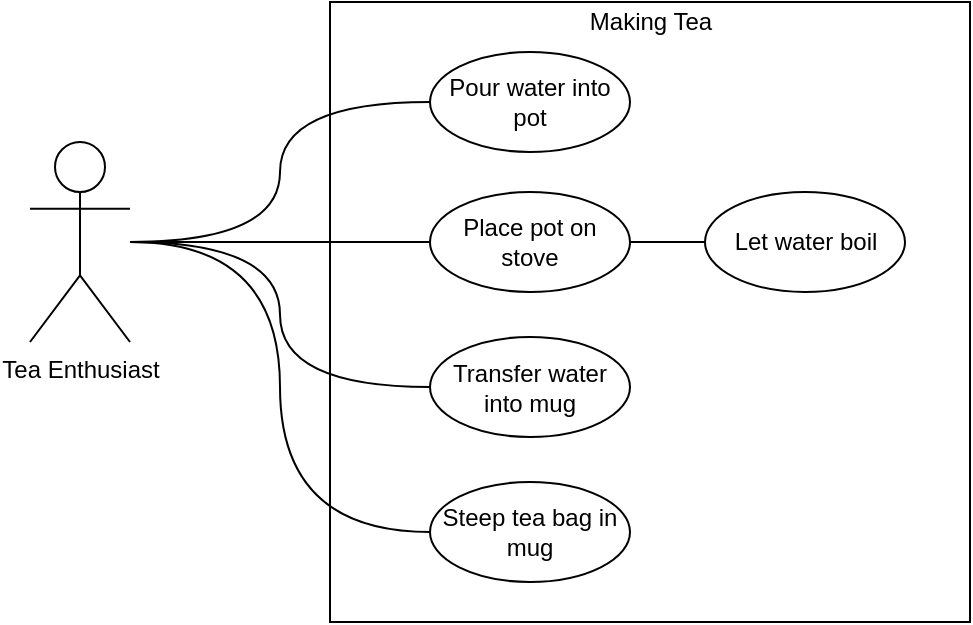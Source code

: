 <mxfile version="12.1.0" type="github" pages="3"><diagram id="8bdivJXS1vUxLhCytjSw" name="Use Case"><mxGraphModel dx="768" dy="455" grid="1" gridSize="10" guides="1" tooltips="1" connect="1" arrows="1" fold="1" page="1" pageScale="1" pageWidth="1100" pageHeight="850" math="0" shadow="0"><root><mxCell id="0"/><mxCell id="1" parent="0"/><mxCell id="iuczbaGxs2GRYqIbhy7c-2" value="" style="rounded=0;whiteSpace=wrap;html=1;" vertex="1" parent="1"><mxGeometry x="180" y="50" width="320" height="310" as="geometry"/></mxCell><mxCell id="iuczbaGxs2GRYqIbhy7c-9" value="" style="edgeStyle=orthogonalEdgeStyle;orthogonalLoop=1;jettySize=auto;html=1;curved=1;endArrow=none;endFill=0;" edge="1" parent="1" source="iuczbaGxs2GRYqIbhy7c-1" target="iuczbaGxs2GRYqIbhy7c-4"><mxGeometry relative="1" as="geometry"/></mxCell><mxCell id="iuczbaGxs2GRYqIbhy7c-12" value="" style="edgeStyle=orthogonalEdgeStyle;curved=1;orthogonalLoop=1;jettySize=auto;html=1;endArrow=none;endFill=0;entryX=0;entryY=0.5;entryDx=0;entryDy=0;" edge="1" parent="1" source="iuczbaGxs2GRYqIbhy7c-1" target="iuczbaGxs2GRYqIbhy7c-5"><mxGeometry relative="1" as="geometry"><mxPoint x="115" y="260" as="targetPoint"/></mxGeometry></mxCell><mxCell id="iuczbaGxs2GRYqIbhy7c-14" value="" style="edgeStyle=orthogonalEdgeStyle;curved=1;orthogonalLoop=1;jettySize=auto;html=1;endArrow=none;endFill=0;entryX=0;entryY=0.5;entryDx=0;entryDy=0;" edge="1" parent="1" source="iuczbaGxs2GRYqIbhy7c-1" target="iuczbaGxs2GRYqIbhy7c-7"><mxGeometry relative="1" as="geometry"><mxPoint x="115" y="260" as="targetPoint"/></mxGeometry></mxCell><mxCell id="iuczbaGxs2GRYqIbhy7c-16" value="" style="edgeStyle=orthogonalEdgeStyle;curved=1;orthogonalLoop=1;jettySize=auto;html=1;endArrow=none;endFill=0;entryX=0;entryY=0.5;entryDx=0;entryDy=0;" edge="1" parent="1" source="iuczbaGxs2GRYqIbhy7c-1" target="iuczbaGxs2GRYqIbhy7c-8"><mxGeometry relative="1" as="geometry"><mxPoint x="115" y="260" as="targetPoint"/></mxGeometry></mxCell><mxCell id="iuczbaGxs2GRYqIbhy7c-1" value="Tea Enthusiast" style="shape=umlActor;verticalLabelPosition=bottom;labelBackgroundColor=#ffffff;verticalAlign=top;html=1;outlineConnect=0;" vertex="1" parent="1"><mxGeometry x="30" y="120" width="50" height="100" as="geometry"/></mxCell><mxCell id="iuczbaGxs2GRYqIbhy7c-3" value="Making Tea" style="text;html=1;strokeColor=none;fillColor=none;align=center;verticalAlign=middle;whiteSpace=wrap;rounded=0;" vertex="1" parent="1"><mxGeometry x="307.5" y="50" width="65" height="20" as="geometry"/></mxCell><mxCell id="iuczbaGxs2GRYqIbhy7c-4" value="Pour water into pot" style="ellipse;whiteSpace=wrap;html=1;" vertex="1" parent="1"><mxGeometry x="230" y="75" width="100" height="50" as="geometry"/></mxCell><mxCell id="iuczbaGxs2GRYqIbhy7c-5" value="Place pot on stove" style="ellipse;whiteSpace=wrap;html=1;" vertex="1" parent="1"><mxGeometry x="230" y="145" width="100" height="50" as="geometry"/></mxCell><mxCell id="iuczbaGxs2GRYqIbhy7c-17" value="" style="edgeStyle=orthogonalEdgeStyle;curved=1;orthogonalLoop=1;jettySize=auto;html=1;endArrow=none;endFill=0;" edge="1" parent="1" source="iuczbaGxs2GRYqIbhy7c-6" target="iuczbaGxs2GRYqIbhy7c-5"><mxGeometry relative="1" as="geometry"/></mxCell><mxCell id="iuczbaGxs2GRYqIbhy7c-6" value="Let water boil" style="ellipse;whiteSpace=wrap;html=1;" vertex="1" parent="1"><mxGeometry x="367.5" y="145" width="100" height="50" as="geometry"/></mxCell><mxCell id="iuczbaGxs2GRYqIbhy7c-7" value="Transfer water into mug" style="ellipse;whiteSpace=wrap;html=1;" vertex="1" parent="1"><mxGeometry x="230" y="217.5" width="100" height="50" as="geometry"/></mxCell><mxCell id="iuczbaGxs2GRYqIbhy7c-8" value="Steep tea bag in mug" style="ellipse;whiteSpace=wrap;html=1;" vertex="1" parent="1"><mxGeometry x="230" y="290" width="100" height="50" as="geometry"/></mxCell></root></mxGraphModel></diagram><diagram id="_rOZ7OCBjNdLDQeIbpYu" name="Domain Model"><mxGraphModel dx="768" dy="455" grid="1" gridSize="10" guides="1" tooltips="1" connect="1" arrows="1" fold="1" page="1" pageScale="1" pageWidth="1100" pageHeight="850" math="0" shadow="0"><root><mxCell id="3IKKnZ_GgfyTZnUkhEOo-0"/><mxCell id="3IKKnZ_GgfyTZnUkhEOo-1" parent="3IKKnZ_GgfyTZnUkhEOo-0"/><mxCell id="owUbrNxYkHzHo5BX2DWM-2" value="" style="edgeStyle=orthogonalEdgeStyle;curved=1;orthogonalLoop=1;jettySize=auto;html=1;endArrow=none;endFill=0;" edge="1" parent="3IKKnZ_GgfyTZnUkhEOo-1" source="owUbrNxYkHzHo5BX2DWM-0" target="owUbrNxYkHzHo5BX2DWM-1"><mxGeometry relative="1" as="geometry"/></mxCell><mxCell id="owUbrNxYkHzHo5BX2DWM-4" value="" style="edgeStyle=orthogonalEdgeStyle;curved=1;orthogonalLoop=1;jettySize=auto;html=1;endArrow=none;endFill=0;" edge="1" parent="3IKKnZ_GgfyTZnUkhEOo-1" source="owUbrNxYkHzHo5BX2DWM-0" target="owUbrNxYkHzHo5BX2DWM-3"><mxGeometry relative="1" as="geometry"/></mxCell><mxCell id="owUbrNxYkHzHo5BX2DWM-6" value="" style="edgeStyle=orthogonalEdgeStyle;curved=1;orthogonalLoop=1;jettySize=auto;html=1;endArrow=none;endFill=0;" edge="1" parent="3IKKnZ_GgfyTZnUkhEOo-1" source="owUbrNxYkHzHo5BX2DWM-0" target="owUbrNxYkHzHo5BX2DWM-5"><mxGeometry relative="1" as="geometry"/></mxCell><mxCell id="8ELCGUeKT_nPK0R64UYD-1" value="" style="edgeStyle=orthogonalEdgeStyle;curved=1;orthogonalLoop=1;jettySize=auto;html=1;endArrow=none;endFill=0;" edge="1" parent="3IKKnZ_GgfyTZnUkhEOo-1" source="owUbrNxYkHzHo5BX2DWM-0" target="8ELCGUeKT_nPK0R64UYD-0"><mxGeometry relative="1" as="geometry"/></mxCell><mxCell id="owUbrNxYkHzHo5BX2DWM-0" value="Tea Enthusiast" style="rounded=0;whiteSpace=wrap;html=1;" vertex="1" parent="3IKKnZ_GgfyTZnUkhEOo-1"><mxGeometry x="320" y="180" width="120" height="60" as="geometry"/></mxCell><mxCell id="8ELCGUeKT_nPK0R64UYD-0" value="Stove" style="rounded=0;whiteSpace=wrap;html=1;" vertex="1" parent="3IKKnZ_GgfyTZnUkhEOo-1"><mxGeometry x="320" y="320" width="120" height="60" as="geometry"/></mxCell><mxCell id="owUbrNxYkHzHo5BX2DWM-5" value="Tea Bag" style="rounded=0;whiteSpace=wrap;html=1;" vertex="1" parent="3IKKnZ_GgfyTZnUkhEOo-1"><mxGeometry x="520" y="180" width="120" height="60" as="geometry"/></mxCell><mxCell id="owUbrNxYkHzHo5BX2DWM-3" value="Mug" style="rounded=0;whiteSpace=wrap;html=1;" vertex="1" parent="3IKKnZ_GgfyTZnUkhEOo-1"><mxGeometry x="120" y="180" width="120" height="60" as="geometry"/></mxCell><mxCell id="owUbrNxYkHzHo5BX2DWM-1" value="Pot" style="rounded=0;whiteSpace=wrap;html=1;" vertex="1" parent="3IKKnZ_GgfyTZnUkhEOo-1"><mxGeometry x="320" y="40" width="120" height="60" as="geometry"/></mxCell><mxCell id="owUbrNxYkHzHo5BX2DWM-7" value="1..*" style="text;html=1;strokeColor=none;fillColor=none;align=left;verticalAlign=middle;whiteSpace=wrap;rounded=0;" vertex="1" parent="3IKKnZ_GgfyTZnUkhEOo-1"><mxGeometry x="240" y="190" width="40" height="20" as="geometry"/></mxCell><mxCell id="owUbrNxYkHzHo5BX2DWM-8" value="1" style="text;html=1;strokeColor=none;fillColor=none;align=right;verticalAlign=middle;whiteSpace=wrap;rounded=0;" vertex="1" parent="3IKKnZ_GgfyTZnUkhEOo-1"><mxGeometry x="280" y="190" width="40" height="20" as="geometry"/></mxCell><mxCell id="owUbrNxYkHzHo5BX2DWM-10" value="1..*" style="text;html=1;strokeColor=none;fillColor=none;align=right;verticalAlign=middle;whiteSpace=wrap;rounded=0;" vertex="1" parent="3IKKnZ_GgfyTZnUkhEOo-1"><mxGeometry x="480" y="190" width="40" height="20" as="geometry"/></mxCell><mxCell id="owUbrNxYkHzHo5BX2DWM-11" value="1" style="text;html=1;strokeColor=none;fillColor=none;align=left;verticalAlign=middle;whiteSpace=wrap;rounded=0;" vertex="1" parent="3IKKnZ_GgfyTZnUkhEOo-1"><mxGeometry x="440" y="190" width="40" height="20" as="geometry"/></mxCell><mxCell id="owUbrNxYkHzHo5BX2DWM-12" value="1..*" style="text;html=1;strokeColor=none;fillColor=none;align=right;verticalAlign=middle;whiteSpace=wrap;rounded=0;" vertex="1" parent="3IKKnZ_GgfyTZnUkhEOo-1"><mxGeometry x="340" y="240" width="40" height="20" as="geometry"/></mxCell><mxCell id="owUbrNxYkHzHo5BX2DWM-13" value="1..*" style="text;html=1;strokeColor=none;fillColor=none;align=right;verticalAlign=middle;whiteSpace=wrap;rounded=0;" vertex="1" parent="3IKKnZ_GgfyTZnUkhEOo-1"><mxGeometry x="340" y="100" width="40" height="20" as="geometry"/></mxCell><mxCell id="8ELCGUeKT_nPK0R64UYD-2" value="1..*" style="text;html=1;strokeColor=none;fillColor=none;align=right;verticalAlign=middle;whiteSpace=wrap;rounded=0;" vertex="1" parent="3IKKnZ_GgfyTZnUkhEOo-1"><mxGeometry x="340" y="160" width="40" height="20" as="geometry"/></mxCell><mxCell id="8ELCGUeKT_nPK0R64UYD-3" value="1" style="text;html=1;strokeColor=none;fillColor=none;align=right;verticalAlign=middle;whiteSpace=wrap;rounded=0;" vertex="1" parent="3IKKnZ_GgfyTZnUkhEOo-1"><mxGeometry x="340" y="300" width="40" height="20" as="geometry"/></mxCell></root></mxGraphModel></diagram><diagram id="tJTq5yoMovXjg0kTFhQP" name="Design Model"><mxGraphModel dx="768" dy="455" grid="1" gridSize="10" guides="1" tooltips="1" connect="1" arrows="1" fold="1" page="1" pageScale="1" pageWidth="1100" pageHeight="850" math="0" shadow="0"><root><mxCell id="u_SyVcNgNy0V_SL6L-5q-0"/><mxCell id="u_SyVcNgNy0V_SL6L-5q-1" parent="u_SyVcNgNy0V_SL6L-5q-0"/><mxCell id="oIWmH8jls8sESLMqhlx6-0" value="Tea Enthusiast" style="shape=umlLifeline;participant=umlActor;perimeter=lifelinePerimeter;whiteSpace=wrap;html=1;container=1;collapsible=0;recursiveResize=0;verticalAlign=top;spacingTop=36;labelBackgroundColor=#ffffff;outlineConnect=0;align=center;" vertex="1" parent="u_SyVcNgNy0V_SL6L-5q-1"><mxGeometry x="90" y="120" width="20" height="300" as="geometry"/></mxCell><mxCell id="oIWmH8jls8sESLMqhlx6-1" value="Pot" style="shape=umlLifeline;perimeter=lifelinePerimeter;whiteSpace=wrap;html=1;container=1;collapsible=0;recursiveResize=0;outlineConnect=0;align=center;" vertex="1" parent="u_SyVcNgNy0V_SL6L-5q-1"><mxGeometry x="200" y="120" width="100" height="300" as="geometry"/></mxCell><mxCell id="BnKOfGT_ZEawQk8yatyL-0" value="Stove" style="shape=umlLifeline;perimeter=lifelinePerimeter;whiteSpace=wrap;html=1;container=1;collapsible=0;recursiveResize=0;outlineConnect=0;align=center;" vertex="1" parent="u_SyVcNgNy0V_SL6L-5q-1"><mxGeometry x="360" y="120" width="100" height="300" as="geometry"/></mxCell><mxCell id="BnKOfGT_ZEawQk8yatyL-1" value="Mug" style="shape=umlLifeline;perimeter=lifelinePerimeter;whiteSpace=wrap;html=1;container=1;collapsible=0;recursiveResize=0;outlineConnect=0;align=center;" vertex="1" parent="u_SyVcNgNy0V_SL6L-5q-1"><mxGeometry x="520" y="120" width="100" height="300" as="geometry"/></mxCell><mxCell id="BnKOfGT_ZEawQk8yatyL-2" value="Tea Bag" style="shape=umlLifeline;perimeter=lifelinePerimeter;whiteSpace=wrap;html=1;container=1;collapsible=0;recursiveResize=0;outlineConnect=0;align=center;" vertex="1" parent="u_SyVcNgNy0V_SL6L-5q-1"><mxGeometry x="680" y="120" width="100" height="300" as="geometry"/></mxCell><mxCell id="6Fauy6pTNIs8JRfiWAV_-0" value="fillPot()" style="html=1;verticalAlign=bottom;endArrow=block;" edge="1" parent="u_SyVcNgNy0V_SL6L-5q-1" target="oIWmH8jls8sESLMqhlx6-1"><mxGeometry width="80" relative="1" as="geometry"><mxPoint x="100" y="210" as="sourcePoint"/><mxPoint x="190" y="210" as="targetPoint"/></mxGeometry></mxCell><mxCell id="6Fauy6pTNIs8JRfiWAV_-2" value="potOnStove()" style="html=1;verticalAlign=bottom;endArrow=block;" edge="1" parent="u_SyVcNgNy0V_SL6L-5q-1" target="BnKOfGT_ZEawQk8yatyL-0"><mxGeometry width="80" relative="1" as="geometry"><mxPoint x="250" y="210" as="sourcePoint"/><mxPoint x="389.5" y="210" as="targetPoint"/></mxGeometry></mxCell><mxCell id="6Fauy6pTNIs8JRfiWAV_-3" value="transferWater()" style="html=1;verticalAlign=bottom;endArrow=block;" edge="1" parent="u_SyVcNgNy0V_SL6L-5q-1" target="BnKOfGT_ZEawQk8yatyL-1"><mxGeometry width="80" relative="1" as="geometry"><mxPoint x="100" y="280" as="sourcePoint"/><mxPoint x="259.5" y="280" as="targetPoint"/></mxGeometry></mxCell><mxCell id="6Fauy6pTNIs8JRfiWAV_-4" value="steepTeaBag()" style="html=1;verticalAlign=bottom;endArrow=block;" edge="1" parent="u_SyVcNgNy0V_SL6L-5q-1" target="BnKOfGT_ZEawQk8yatyL-2"><mxGeometry width="80" relative="1" as="geometry"><mxPoint x="100" y="350" as="sourcePoint"/><mxPoint x="569.5" y="350" as="targetPoint"/></mxGeometry></mxCell></root></mxGraphModel></diagram></mxfile>